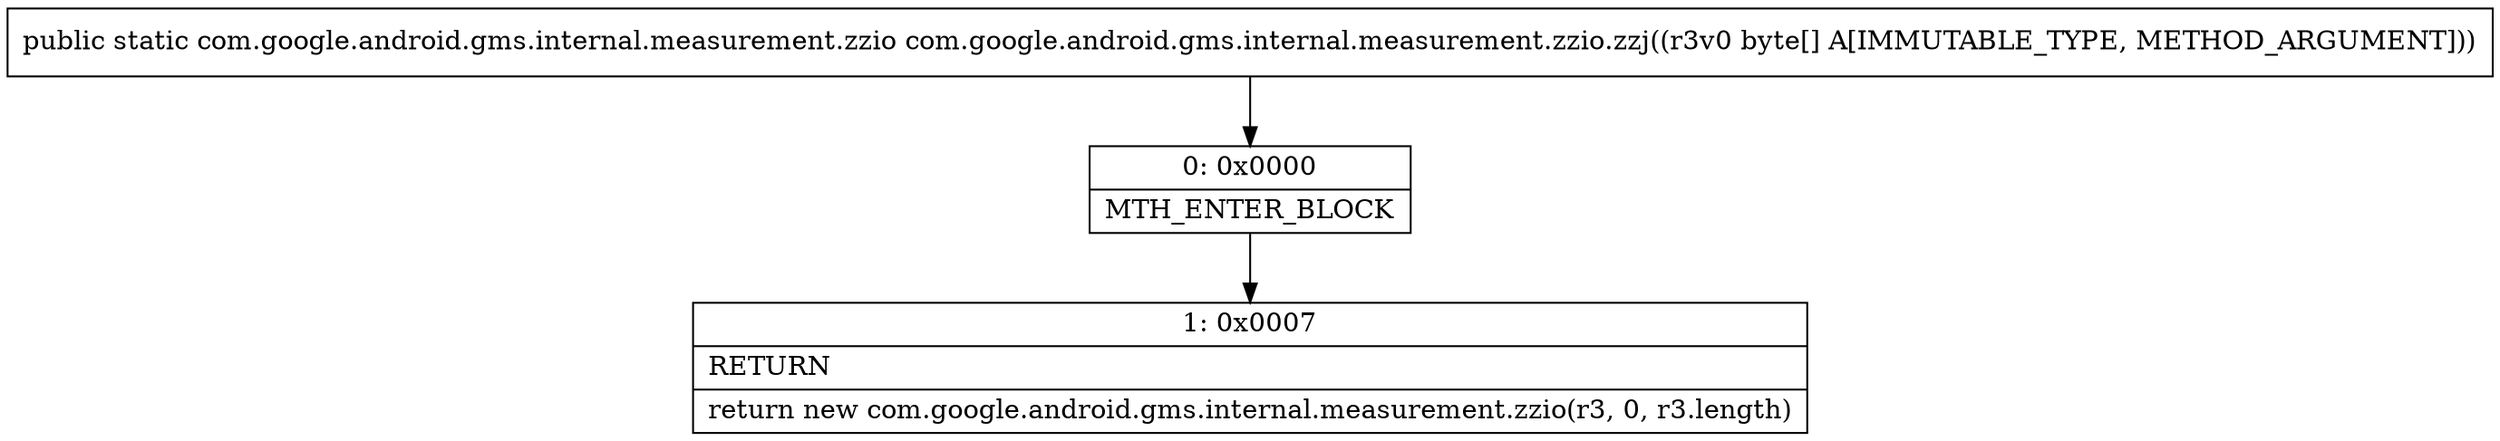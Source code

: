 digraph "CFG forcom.google.android.gms.internal.measurement.zzio.zzj([B)Lcom\/google\/android\/gms\/internal\/measurement\/zzio;" {
Node_0 [shape=record,label="{0\:\ 0x0000|MTH_ENTER_BLOCK\l}"];
Node_1 [shape=record,label="{1\:\ 0x0007|RETURN\l|return new com.google.android.gms.internal.measurement.zzio(r3, 0, r3.length)\l}"];
MethodNode[shape=record,label="{public static com.google.android.gms.internal.measurement.zzio com.google.android.gms.internal.measurement.zzio.zzj((r3v0 byte[] A[IMMUTABLE_TYPE, METHOD_ARGUMENT])) }"];
MethodNode -> Node_0;
Node_0 -> Node_1;
}

